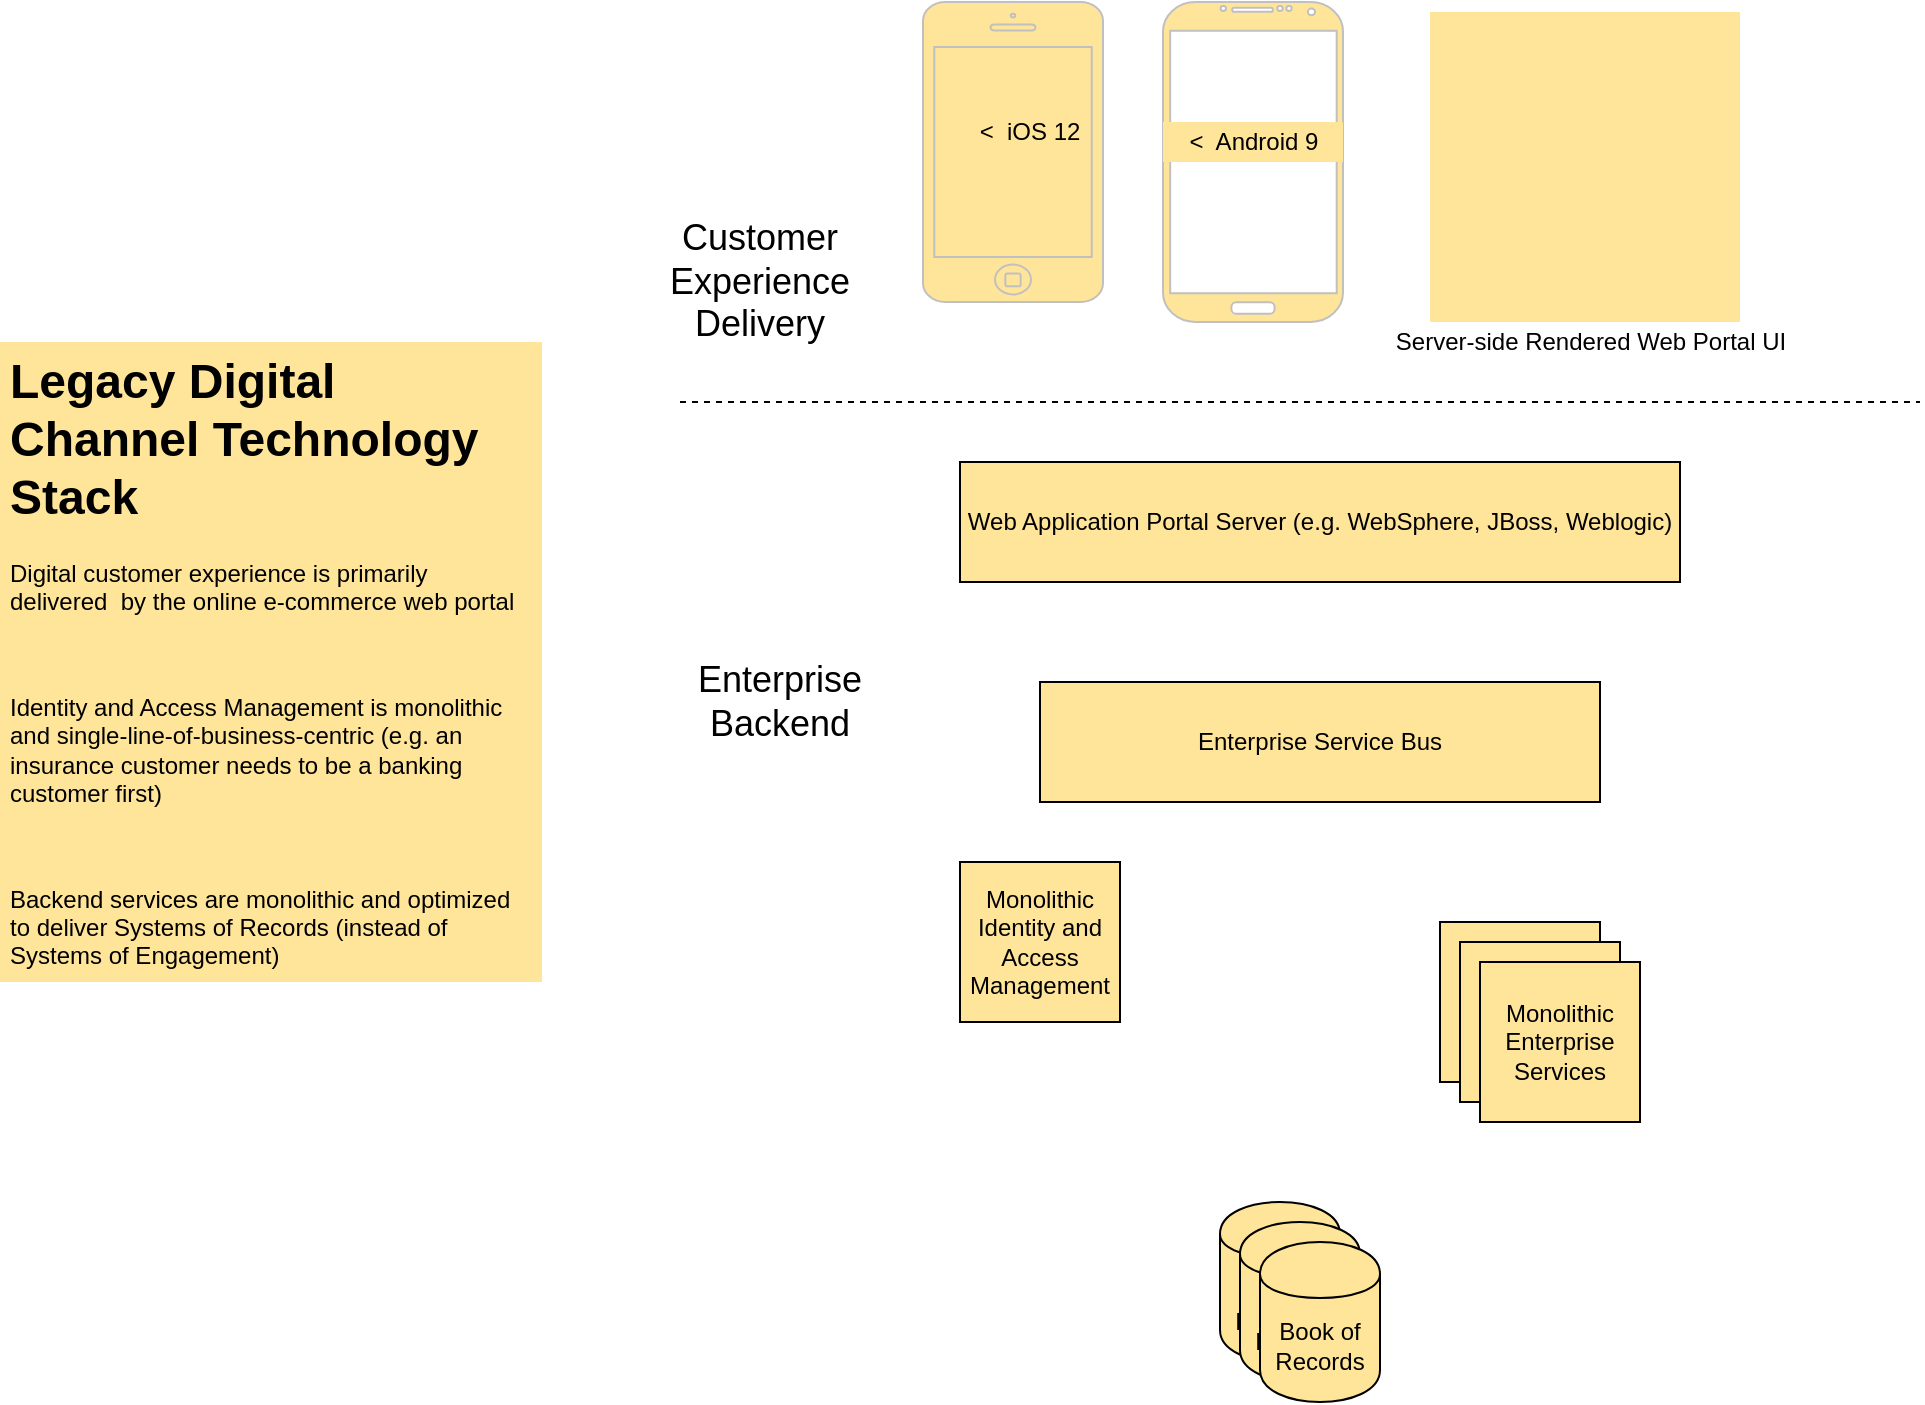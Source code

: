 <mxfile version="10.6.9" type="device"><diagram id="zdJpew7th36dq3ZX2xQD" name="Legacy Stack"><mxGraphModel dx="1458" dy="671" grid="1" gridSize="10" guides="1" tooltips="1" connect="1" arrows="1" fold="1" page="1" pageScale="1" pageWidth="1100" pageHeight="850" math="0" shadow="0"><root><mxCell id="0"/><mxCell id="1" parent="0"/><mxCell id="AcqX1pJ-qPkwXK-b2aBo-5" value="" style="whiteSpace=wrap;html=1;aspect=fixed;strokeColor=#;fillColor=#FFE599;" vertex="1" parent="1"><mxGeometry x="775" y="35" width="155" height="155" as="geometry"/></mxCell><mxCell id="7CgSOBf90K3jCEfoI9xt-1" value="" style="html=1;verticalLabelPosition=bottom;labelBackgroundColor=#ffffff;verticalAlign=top;shadow=0;dashed=0;strokeWidth=1;shape=mxgraph.ios7.misc.iphone;fillColor=#FFE599;strokeColor=#c0c0c0;" vertex="1" parent="1"><mxGeometry x="521.5" y="30" width="90" height="150" as="geometry"/></mxCell><mxCell id="7CgSOBf90K3jCEfoI9xt-3" value="" style="verticalLabelPosition=bottom;verticalAlign=top;html=1;shadow=0;dashed=0;strokeWidth=1;shape=mxgraph.android.phone2;fillColor=#FFE599;strokeColor=#c0c0c0;" vertex="1" parent="1"><mxGeometry x="641.5" y="30" width="90" height="160" as="geometry"/></mxCell><mxCell id="7CgSOBf90K3jCEfoI9xt-4" value="Web Application Portal Server (e.g. WebSphere, JBoss, Weblogic)" style="rounded=0;whiteSpace=wrap;html=1;fillColor=#FFE599;" vertex="1" parent="1"><mxGeometry x="540" y="260" width="360" height="60" as="geometry"/></mxCell><mxCell id="7CgSOBf90K3jCEfoI9xt-6" value="Monolithic Enterprise Services" style="whiteSpace=wrap;html=1;aspect=fixed;fillColor=#FFE599;" vertex="1" parent="1"><mxGeometry x="780" y="490" width="80" height="80" as="geometry"/></mxCell><mxCell id="7CgSOBf90K3jCEfoI9xt-8" value="Enterprise Service Bus" style="rounded=0;whiteSpace=wrap;html=1;fillColor=#FFE599;" vertex="1" parent="1"><mxGeometry x="580" y="370" width="280" height="60" as="geometry"/></mxCell><mxCell id="7CgSOBf90K3jCEfoI9xt-10" value="Monolithic Identity and Access Management" style="whiteSpace=wrap;html=1;aspect=fixed;fillColor=#FFE599;" vertex="1" parent="1"><mxGeometry x="540" y="460" width="80" height="80" as="geometry"/></mxCell><mxCell id="7CgSOBf90K3jCEfoI9xt-11" value="Monolithic Enterprise Services" style="whiteSpace=wrap;html=1;aspect=fixed;fillColor=#FFE599;" vertex="1" parent="1"><mxGeometry x="790" y="500" width="80" height="80" as="geometry"/></mxCell><mxCell id="7CgSOBf90K3jCEfoI9xt-12" value="Monolithic Enterprise Services" style="whiteSpace=wrap;html=1;aspect=fixed;fillColor=#FFE599;" vertex="1" parent="1"><mxGeometry x="800" y="510" width="80" height="80" as="geometry"/></mxCell><mxCell id="7CgSOBf90K3jCEfoI9xt-16" value="Book of Records" style="shape=cylinder;whiteSpace=wrap;html=1;boundedLbl=1;backgroundOutline=1;fillColor=#FFE599;" vertex="1" parent="1"><mxGeometry x="670" y="630" width="60" height="80" as="geometry"/></mxCell><mxCell id="7CgSOBf90K3jCEfoI9xt-17" value="Book of Records" style="shape=cylinder;whiteSpace=wrap;html=1;boundedLbl=1;backgroundOutline=1;fillColor=#FFE599;" vertex="1" parent="1"><mxGeometry x="680" y="640" width="60" height="80" as="geometry"/></mxCell><mxCell id="7CgSOBf90K3jCEfoI9xt-19" value="Book of Records" style="shape=cylinder;whiteSpace=wrap;html=1;boundedLbl=1;backgroundOutline=1;fillColor=#FFE599;" vertex="1" parent="1"><mxGeometry x="690" y="650" width="60" height="80" as="geometry"/></mxCell><mxCell id="7CgSOBf90K3jCEfoI9xt-22" value="&lt;h1&gt;Legacy Digital Channel Technology Stack&lt;/h1&gt;&lt;p&gt;Digital customer experience is primarily delivered&amp;nbsp; by the online e-commerce web portal&lt;/p&gt;&lt;p&gt;&lt;br&gt;&lt;/p&gt;&lt;p&gt;Identity and Access Management is monolithic and single-line-of-business-centric (e.g. an insurance customer needs to be a banking customer first)&lt;/p&gt;&lt;p&gt;&lt;br&gt;&lt;/p&gt;&lt;p&gt;&lt;span&gt;Backend services are monolithic and optimized to deliver Systems of Records (instead of Systems of Engagement)&lt;/span&gt;&lt;br&gt;&lt;/p&gt;&lt;p&gt;&lt;br&gt;&lt;/p&gt;&lt;p&gt;&lt;br&gt;&lt;/p&gt;" style="text;html=1;strokeColor=none;fillColor=#FFE599;spacing=5;spacingTop=-20;whiteSpace=wrap;overflow=hidden;rounded=0;" vertex="1" parent="1"><mxGeometry x="60" y="200" width="271" height="320" as="geometry"/></mxCell><mxCell id="7CgSOBf90K3jCEfoI9xt-25" value="" style="endArrow=none;dashed=1;html=1;" edge="1" parent="1"><mxGeometry width="50" height="50" relative="1" as="geometry"><mxPoint x="400" y="230" as="sourcePoint"/><mxPoint x="1020" y="230" as="targetPoint"/></mxGeometry></mxCell><mxCell id="7CgSOBf90K3jCEfoI9xt-26" value="&lt;font style=&quot;font-size: 18px&quot;&gt;Customer Experience Delivery&lt;/font&gt;" style="text;html=1;strokeColor=none;fillColor=none;align=center;verticalAlign=middle;whiteSpace=wrap;rounded=0;" vertex="1" parent="1"><mxGeometry x="420" y="160" width="40" height="20" as="geometry"/></mxCell><mxCell id="7CgSOBf90K3jCEfoI9xt-29" value="&amp;lt;&amp;nbsp; Android 9" style="text;html=1;strokeColor=none;fillColor=#FFE599;align=center;verticalAlign=middle;whiteSpace=wrap;rounded=0;" vertex="1" parent="1"><mxGeometry x="641.5" y="90" width="90" height="20" as="geometry"/></mxCell><mxCell id="7CgSOBf90K3jCEfoI9xt-31" value="&amp;lt;&amp;nbsp; iOS 12" style="text;html=1;strokeColor=none;fillColor=none;align=center;verticalAlign=middle;whiteSpace=wrap;rounded=0;" vertex="1" parent="1"><mxGeometry x="530" y="85" width="90" height="20" as="geometry"/></mxCell><mxCell id="7CgSOBf90K3jCEfoI9xt-36" value="&lt;span style=&quot;font-size: 18px&quot;&gt;Enterprise Backend&lt;/span&gt;" style="text;html=1;strokeColor=none;fillColor=none;align=center;verticalAlign=middle;whiteSpace=wrap;rounded=0;" vertex="1" parent="1"><mxGeometry x="430" y="370" width="40" height="20" as="geometry"/></mxCell><mxCell id="AcqX1pJ-qPkwXK-b2aBo-2" value="" style="shape=image;html=1;verticalAlign=top;verticalLabelPosition=bottom;labelBackgroundColor=#ffffff;imageAspect=0;aspect=fixed;image=https://cdn4.iconfinder.com/data/icons/essential-3/32/382-Browser-128.png;strokeColor=#;fillColor=#FFE599;" vertex="1" parent="1"><mxGeometry x="780" y="36" width="150" height="150" as="geometry"/></mxCell><mxCell id="AcqX1pJ-qPkwXK-b2aBo-3" value="Server-side Rendered Web Portal UI" style="text;html=1;strokeColor=none;fillColor=none;align=center;verticalAlign=middle;whiteSpace=wrap;rounded=0;" vertex="1" parent="1"><mxGeometry x="752.5" y="190" width="205" height="20" as="geometry"/></mxCell></root></mxGraphModel></diagram><diagram name="Modern Stack" id="kLRIhU2TK8kxw4EN-qaf"><mxGraphModel dx="1458" dy="671" grid="1" gridSize="10" guides="1" tooltips="1" connect="1" arrows="1" fold="1" page="1" pageScale="1" pageWidth="1100" pageHeight="850" math="0" shadow="0"><root><mxCell id="E_tjQ0DBBqts2t0lqLx4-0"/><mxCell id="E_tjQ0DBBqts2t0lqLx4-1" parent="E_tjQ0DBBqts2t0lqLx4-0"/><mxCell id="E_tjQ0DBBqts2t0lqLx4-2" value="" style="html=1;verticalLabelPosition=bottom;labelBackgroundColor=#ffffff;verticalAlign=top;shadow=0;dashed=0;strokeWidth=1;shape=mxgraph.ios7.misc.iphone;fillColor=#B3FF66;strokeColor=#c0c0c0;" vertex="1" parent="E_tjQ0DBBqts2t0lqLx4-1"><mxGeometry x="521.5" y="30" width="90" height="150" as="geometry"/></mxCell><mxCell id="E_tjQ0DBBqts2t0lqLx4-4" value="" style="verticalLabelPosition=bottom;verticalAlign=top;html=1;shadow=0;dashed=0;strokeWidth=1;shape=mxgraph.android.phone2;fillColor=#B3FF66;strokeColor=#c0c0c0;" vertex="1" parent="E_tjQ0DBBqts2t0lqLx4-1"><mxGeometry x="641.5" y="30" width="90" height="160" as="geometry"/></mxCell><mxCell id="E_tjQ0DBBqts2t0lqLx4-5" value="Web App BFF" style="rounded=0;whiteSpace=wrap;html=1;fillColor=#CCCC00;" vertex="1" parent="E_tjQ0DBBqts2t0lqLx4-1"><mxGeometry x="800" y="260" width="100" height="60" as="geometry"/></mxCell><mxCell id="E_tjQ0DBBqts2t0lqLx4-6" value="Monolithic Enterprise Services" style="whiteSpace=wrap;html=1;aspect=fixed;fillColor=#CCCC00;" vertex="1" parent="E_tjQ0DBBqts2t0lqLx4-1"><mxGeometry x="860" y="490" width="80" height="80" as="geometry"/></mxCell><mxCell id="E_tjQ0DBBqts2t0lqLx4-7" value="Enterprise Service Bus" style="rounded=0;whiteSpace=wrap;html=1;fillColor=#FFE599;" vertex="1" parent="E_tjQ0DBBqts2t0lqLx4-1"><mxGeometry x="840" y="370" width="170" height="60" as="geometry"/></mxCell><mxCell id="E_tjQ0DBBqts2t0lqLx4-8" value="Monolithic Identity and Access Management" style="whiteSpace=wrap;html=1;aspect=fixed;fillColor=#E6E6E6;" vertex="1" parent="E_tjQ0DBBqts2t0lqLx4-1"><mxGeometry x="526.5" y="520" width="80" height="80" as="geometry"/></mxCell><mxCell id="E_tjQ0DBBqts2t0lqLx4-9" value="Monolithic Enterprise Services" style="whiteSpace=wrap;html=1;aspect=fixed;fillColor=#CCCC00;" vertex="1" parent="E_tjQ0DBBqts2t0lqLx4-1"><mxGeometry x="870" y="500" width="80" height="80" as="geometry"/></mxCell><mxCell id="E_tjQ0DBBqts2t0lqLx4-10" value="Monolithic Enterprise Services" style="whiteSpace=wrap;html=1;aspect=fixed;fillColor=#CCCC00;" vertex="1" parent="E_tjQ0DBBqts2t0lqLx4-1"><mxGeometry x="880" y="510" width="80" height="80" as="geometry"/></mxCell><mxCell id="E_tjQ0DBBqts2t0lqLx4-11" value="Book of Records" style="shape=cylinder;whiteSpace=wrap;html=1;boundedLbl=1;backgroundOutline=1;fillColor=#CCCC00;" vertex="1" parent="E_tjQ0DBBqts2t0lqLx4-1"><mxGeometry x="910" y="630" width="60" height="80" as="geometry"/></mxCell><mxCell id="E_tjQ0DBBqts2t0lqLx4-12" value="Book of Records" style="shape=cylinder;whiteSpace=wrap;html=1;boundedLbl=1;backgroundOutline=1;fillColor=#CCCC00;" vertex="1" parent="E_tjQ0DBBqts2t0lqLx4-1"><mxGeometry x="920" y="640" width="60" height="80" as="geometry"/></mxCell><mxCell id="E_tjQ0DBBqts2t0lqLx4-13" value="Book of Records" style="shape=cylinder;whiteSpace=wrap;html=1;boundedLbl=1;backgroundOutline=1;fillColor=#CCCC00;" vertex="1" parent="E_tjQ0DBBqts2t0lqLx4-1"><mxGeometry x="930" y="650" width="60" height="80" as="geometry"/></mxCell><mxCell id="E_tjQ0DBBqts2t0lqLx4-14" value="&lt;h1&gt;Modern Digital Channel Technology Stack&lt;/h1&gt;&lt;p&gt;Digital customer experience is primarily delivered&amp;nbsp; by multiple mobile native apps; Browser UI&amp;nbsp; uses&amp;nbsp; PWA&lt;/p&gt;&lt;p&gt;&lt;br&gt;&lt;/p&gt;&lt;p&gt;Identity and Access Management is federated across multiple Identity Providers, Service Authorizers, 3rd Parties&amp;nbsp; and Lines-of-Businesses&lt;/p&gt;&lt;p&gt;&lt;span&gt;Backend services are distributed, with varying degrees of granularity (SOA, REST, Function) and requirements for orchestration, choreography, state management and persistence patterns (BASE NoSQL, ACID SQL)&amp;nbsp;&lt;/span&gt;&lt;br&gt;&lt;/p&gt;&lt;p&gt;&lt;br&gt;&lt;/p&gt;&lt;p&gt;&lt;br&gt;&lt;/p&gt;" style="text;html=1;strokeColor=none;fillColor=#B3FF66;spacing=5;spacingTop=-20;whiteSpace=wrap;overflow=hidden;rounded=0;" vertex="1" parent="E_tjQ0DBBqts2t0lqLx4-1"><mxGeometry x="60" y="200" width="271" height="370" as="geometry"/></mxCell><mxCell id="E_tjQ0DBBqts2t0lqLx4-15" value="" style="endArrow=none;dashed=1;html=1;" edge="1" parent="E_tjQ0DBBqts2t0lqLx4-1"><mxGeometry width="50" height="50" relative="1" as="geometry"><mxPoint x="400" y="230" as="sourcePoint"/><mxPoint x="1020" y="230" as="targetPoint"/></mxGeometry></mxCell><mxCell id="E_tjQ0DBBqts2t0lqLx4-16" value="&lt;font style=&quot;font-size: 18px&quot;&gt;Customer Experience Delivery&lt;/font&gt;" style="text;html=1;strokeColor=none;fillColor=none;align=center;verticalAlign=middle;whiteSpace=wrap;rounded=0;" vertex="1" parent="E_tjQ0DBBqts2t0lqLx4-1"><mxGeometry x="420" y="160" width="40" height="20" as="geometry"/></mxCell><mxCell id="E_tjQ0DBBqts2t0lqLx4-17" value="&amp;lt;&amp;nbsp; Android 9" style="text;html=1;strokeColor=none;fillColor=none;align=center;verticalAlign=middle;whiteSpace=wrap;rounded=0;" vertex="1" parent="E_tjQ0DBBqts2t0lqLx4-1"><mxGeometry x="641.5" y="90" width="90" height="20" as="geometry"/></mxCell><mxCell id="E_tjQ0DBBqts2t0lqLx4-18" value="&amp;lt;&amp;nbsp; iOS 12" style="text;html=1;strokeColor=none;fillColor=none;align=center;verticalAlign=middle;whiteSpace=wrap;rounded=0;" vertex="1" parent="E_tjQ0DBBqts2t0lqLx4-1"><mxGeometry x="530" y="85" width="90" height="20" as="geometry"/></mxCell><mxCell id="E_tjQ0DBBqts2t0lqLx4-19" value="&lt;span style=&quot;font-size: 18px&quot;&gt;Enterprise Backend&lt;/span&gt;" style="text;html=1;strokeColor=none;fillColor=none;align=center;verticalAlign=middle;whiteSpace=wrap;rounded=0;" vertex="1" parent="E_tjQ0DBBqts2t0lqLx4-1"><mxGeometry x="430" y="370" width="40" height="20" as="geometry"/></mxCell><mxCell id="iAAWfQLcHQdurbFEnxBa-0" value="" style="whiteSpace=wrap;html=1;aspect=fixed;strokeColor=#;fillColor=#B3FF66;" vertex="1" parent="E_tjQ0DBBqts2t0lqLx4-1"><mxGeometry x="777.5" y="32.5" width="155" height="155" as="geometry"/></mxCell><mxCell id="iAAWfQLcHQdurbFEnxBa-2" value="&lt;br&gt;&amp;nbsp;Client-Side Rendered &lt;br&gt;SPA UI (using React, Angular)&lt;br&gt;" style="shape=image;html=1;verticalAlign=top;verticalLabelPosition=bottom;labelBackgroundColor=#ffffff;imageAspect=0;aspect=fixed;image=https://cdn4.iconfinder.com/data/icons/essential-3/32/381-Browser-128.png;strokeColor=#;fillColor=#B3FF66;" vertex="1" parent="E_tjQ0DBBqts2t0lqLx4-1"><mxGeometry x="790" y="46" width="128" height="128" as="geometry"/></mxCell><mxCell id="AkEXfg_kmTetMX-qrI5X-1" value="Android BFF" style="rounded=0;whiteSpace=wrap;html=1;fillColor=#B3FF66;" vertex="1" parent="E_tjQ0DBBqts2t0lqLx4-1"><mxGeometry x="641.5" y="260" width="100" height="60" as="geometry"/></mxCell><mxCell id="AkEXfg_kmTetMX-qrI5X-2" value="iOS BFF" style="rounded=0;whiteSpace=wrap;html=1;fillColor=#B3FF66;" vertex="1" parent="E_tjQ0DBBqts2t0lqLx4-1"><mxGeometry x="516.5" y="260" width="100" height="60" as="geometry"/></mxCell><mxCell id="cC2Se4O_bfMR4o-UrDdT-0" value="Federated Identity Services" style="rounded=0;whiteSpace=wrap;html=1;fillColor=#B3FF66;" vertex="1" parent="E_tjQ0DBBqts2t0lqLx4-1"><mxGeometry x="460" y="450" width="100" height="60" as="geometry"/></mxCell><mxCell id="cC2Se4O_bfMR4o-UrDdT-2" value="Federated Access Management" style="rounded=0;whiteSpace=wrap;html=1;fillColor=#B3FF66;" vertex="1" parent="E_tjQ0DBBqts2t0lqLx4-1"><mxGeometry x="566.5" y="452.5" width="100" height="60" as="geometry"/></mxCell><mxCell id="cC2Se4O_bfMR4o-UrDdT-3" value="Microservices" style="rounded=0;whiteSpace=wrap;html=1;fillColor=#B3FF66;" vertex="1" parent="E_tjQ0DBBqts2t0lqLx4-1"><mxGeometry x="680" y="361.5" width="100" height="60" as="geometry"/></mxCell><mxCell id="cC2Se4O_bfMR4o-UrDdT-4" value="Microservices" style="rounded=0;whiteSpace=wrap;html=1;fillColor=#B3FF66;" vertex="1" parent="E_tjQ0DBBqts2t0lqLx4-1"><mxGeometry x="690" y="369" width="100" height="63" as="geometry"/></mxCell><mxCell id="cC2Se4O_bfMR4o-UrDdT-5" value="Microservices" style="rounded=0;whiteSpace=wrap;html=1;fillColor=#B3FF66;" vertex="1" parent="E_tjQ0DBBqts2t0lqLx4-1"><mxGeometry x="700" y="381.5" width="100" height="60" as="geometry"/></mxCell><mxCell id="cC2Se4O_bfMR4o-UrDdT-9" value="Lambda Functions" style="rounded=0;whiteSpace=wrap;html=1;fillColor=#B3FF66;" vertex="1" parent="E_tjQ0DBBqts2t0lqLx4-1"><mxGeometry x="531.5" y="347.5" width="100" height="60" as="geometry"/></mxCell><mxCell id="cC2Se4O_bfMR4o-UrDdT-10" value="Lambda Functions" style="rounded=0;whiteSpace=wrap;html=1;fillColor=#B3FF66;" vertex="1" parent="E_tjQ0DBBqts2t0lqLx4-1"><mxGeometry x="541.5" y="357.5" width="100" height="60" as="geometry"/></mxCell><mxCell id="cC2Se4O_bfMR4o-UrDdT-11" value="Lambda Functions" style="rounded=0;whiteSpace=wrap;html=1;fillColor=#B3FF66;" vertex="1" parent="E_tjQ0DBBqts2t0lqLx4-1"><mxGeometry x="551.5" y="367.5" width="100" height="60" as="geometry"/></mxCell><mxCell id="cC2Se4O_bfMR4o-UrDdT-15" value="UX-oriented Graph DB" style="shape=note;whiteSpace=wrap;html=1;backgroundOutline=1;darkOpacity=0.05;strokeColor=#;fillColor=#B3FF66;" vertex="1" parent="E_tjQ0DBBqts2t0lqLx4-1"><mxGeometry x="700" y="530" width="80" height="100" as="geometry"/></mxCell><mxCell id="cC2Se4O_bfMR4o-UrDdT-16" value="UX-oriented Graph DB" style="shape=note;whiteSpace=wrap;html=1;backgroundOutline=1;darkOpacity=0.05;strokeColor=#;fillColor=#B3FF66;" vertex="1" parent="E_tjQ0DBBqts2t0lqLx4-1"><mxGeometry x="710" y="540" width="80" height="100" as="geometry"/></mxCell><mxCell id="cC2Se4O_bfMR4o-UrDdT-17" value="UX-oriented Graph DB" style="shape=note;whiteSpace=wrap;html=1;backgroundOutline=1;darkOpacity=0.05;strokeColor=#;fillColor=#B3FF66;" vertex="1" parent="E_tjQ0DBBqts2t0lqLx4-1"><mxGeometry x="720" y="550" width="80" height="100" as="geometry"/></mxCell></root></mxGraphModel></diagram></mxfile>